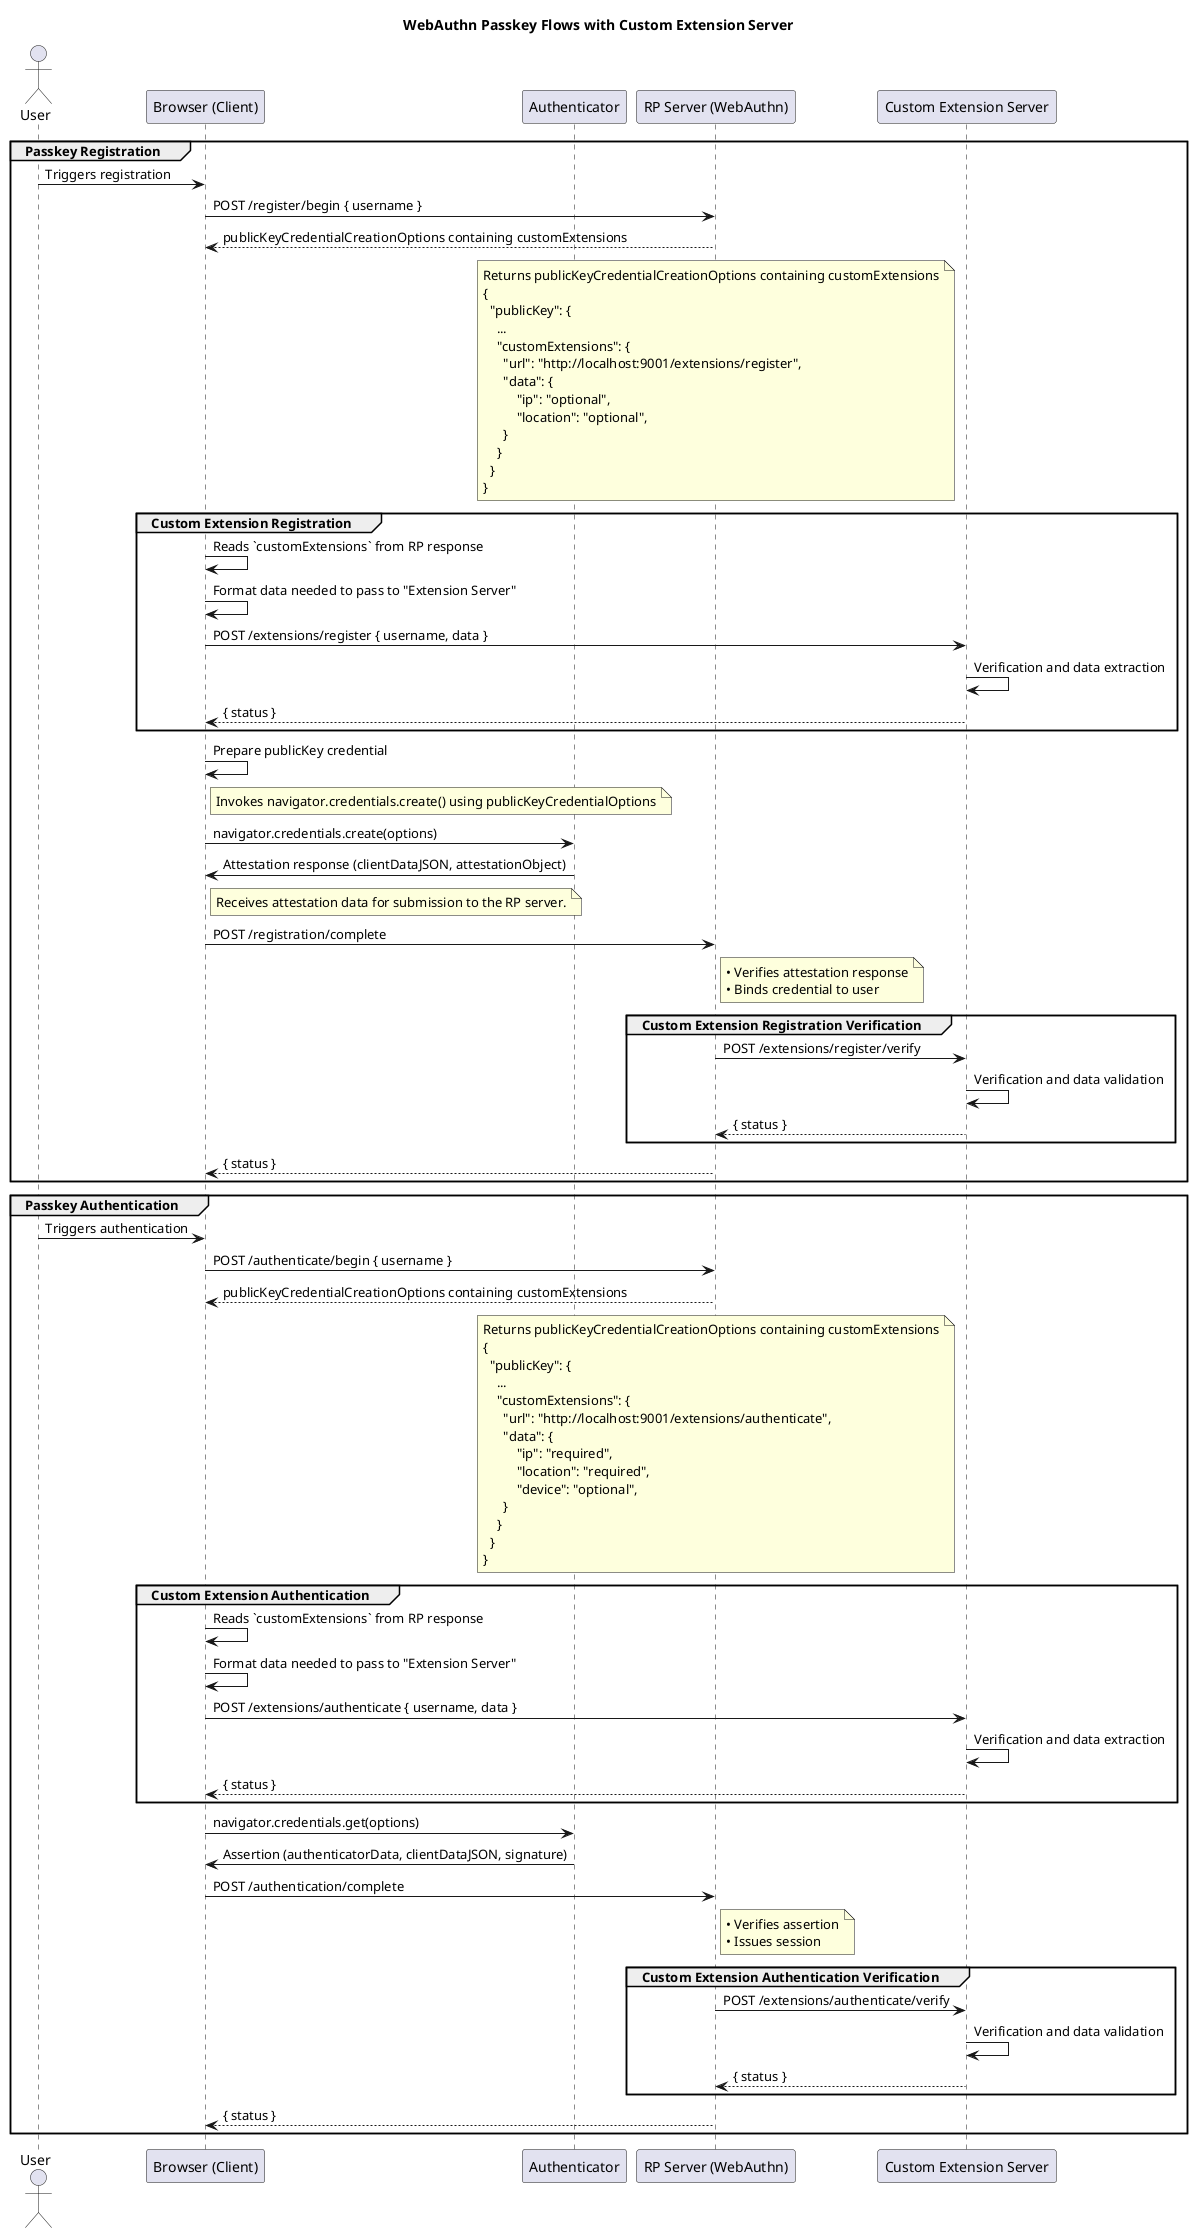 @startuml
title WebAuthn Passkey Flows with Custom Extension Server

actor User
participant "Browser (Client)" as Browser
participant "Authenticator" as Auth
participant "RP Server (WebAuthn)" as RP
participant "Custom Extension Server" as ExtServer

group Passkey Registration
User -> Browser: Triggers registration
Browser -> RP: POST /register/begin { username }
RP --> Browser: publicKeyCredentialCreationOptions containing customExtensions
note over RP
Returns publicKeyCredentialCreationOptions containing customExtensions
{
  "publicKey": {
    ...
    "customExtensions": {
      "url": "http://localhost:9001/extensions/register",
      "data": {
          "ip": "optional",
          "location": "optional",
      }
    }
  }
}
end note

group Custom Extension Registration
Browser -> Browser: Reads `customExtensions` from RP response
Browser -> Browser: Format data needed to pass to "Extension Server"
Browser -> ExtServer: POST /extensions/register { username, data }
ExtServer -> ExtServer: Verification and data extraction
ExtServer --> Browser: { status }
end

Browser -> Browser: Prepare publicKey credential
note right of Browser
Invokes navigator.credentials.create() using publicKeyCredentialOptions
end note

Browser -> Auth: navigator.credentials.create(options)
Auth -> Browser: Attestation response (clientDataJSON, attestationObject)
note right of Browser
Receives attestation data for submission to the RP server.
end note

Browser -> RP: POST /registration/complete
note right of RP
• Verifies attestation response
• Binds credential to user
end note

group Custom Extension Registration Verification
RP -> ExtServer: POST /extensions/register/verify
ExtServer -> ExtServer: Verification and data validation
ExtServer --> RP: { status }
end

RP --> Browser: { status }
end

group Passkey Authentication
User -> Browser: Triggers authentication
Browser -> RP: POST /authenticate/begin { username }
RP --> Browser: publicKeyCredentialCreationOptions containing customExtensions
note over RP
Returns publicKeyCredentialCreationOptions containing customExtensions
{
  "publicKey": {
    ...
    "customExtensions": {
      "url": "http://localhost:9001/extensions/authenticate",
      "data": {
          "ip": "required",
          "location": "required",
          "device": "optional",
      }
    }
  }
}
end note

group Custom Extension Authentication
Browser -> Browser: Reads `customExtensions` from RP response
Browser -> Browser: Format data needed to pass to "Extension Server"
Browser -> ExtServer: POST /extensions/authenticate { username, data }
ExtServer -> ExtServer: Verification and data extraction
ExtServer --> Browser: { status }
end


Browser -> Auth: navigator.credentials.get(options)
Auth -> Browser: Assertion (authenticatorData, clientDataJSON, signature)

Browser -> RP: POST /authentication/complete
note right of RP
• Verifies assertion
• Issues session
end note

group Custom Extension Authentication Verification
RP -> ExtServer: POST /extensions/authenticate/verify
ExtServer -> ExtServer: Verification and data validation
ExtServer --> RP: { status }
end

RP --> Browser: { status }
end
@enduml
